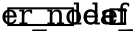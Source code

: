 digraph G {
 cluster_node_5 [shape="rectangle" width="0.430555555556", height="0.111111111111", fixedsize=true];
leaf_3 [shape="rectangle" width="0.1", height="0.1", fixedsize=true, type="leaf"];
}
